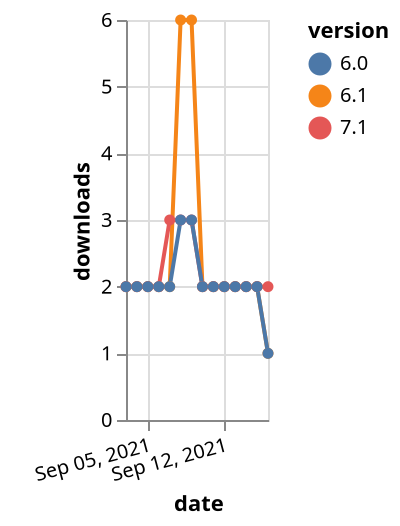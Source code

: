 {"$schema": "https://vega.github.io/schema/vega-lite/v5.json", "description": "A simple bar chart with embedded data.", "data": {"values": [{"date": "2021-09-03", "total": 2809, "delta": 2, "version": "6.1"}, {"date": "2021-09-04", "total": 2811, "delta": 2, "version": "6.1"}, {"date": "2021-09-05", "total": 2813, "delta": 2, "version": "6.1"}, {"date": "2021-09-06", "total": 2815, "delta": 2, "version": "6.1"}, {"date": "2021-09-07", "total": 2817, "delta": 2, "version": "6.1"}, {"date": "2021-09-08", "total": 2823, "delta": 6, "version": "6.1"}, {"date": "2021-09-09", "total": 2829, "delta": 6, "version": "6.1"}, {"date": "2021-09-10", "total": 2831, "delta": 2, "version": "6.1"}, {"date": "2021-09-11", "total": 2833, "delta": 2, "version": "6.1"}, {"date": "2021-09-12", "total": 2835, "delta": 2, "version": "6.1"}, {"date": "2021-09-13", "total": 2837, "delta": 2, "version": "6.1"}, {"date": "2021-09-14", "total": 2839, "delta": 2, "version": "6.1"}, {"date": "2021-09-15", "total": 2841, "delta": 2, "version": "6.1"}, {"date": "2021-09-16", "total": 2842, "delta": 1, "version": "6.1"}, {"date": "2021-09-03", "total": 1997, "delta": 2, "version": "7.1"}, {"date": "2021-09-04", "total": 1999, "delta": 2, "version": "7.1"}, {"date": "2021-09-05", "total": 2001, "delta": 2, "version": "7.1"}, {"date": "2021-09-06", "total": 2003, "delta": 2, "version": "7.1"}, {"date": "2021-09-07", "total": 2006, "delta": 3, "version": "7.1"}, {"date": "2021-09-08", "total": 2009, "delta": 3, "version": "7.1"}, {"date": "2021-09-09", "total": 2012, "delta": 3, "version": "7.1"}, {"date": "2021-09-10", "total": 2014, "delta": 2, "version": "7.1"}, {"date": "2021-09-11", "total": 2016, "delta": 2, "version": "7.1"}, {"date": "2021-09-12", "total": 2018, "delta": 2, "version": "7.1"}, {"date": "2021-09-13", "total": 2020, "delta": 2, "version": "7.1"}, {"date": "2021-09-14", "total": 2022, "delta": 2, "version": "7.1"}, {"date": "2021-09-15", "total": 2024, "delta": 2, "version": "7.1"}, {"date": "2021-09-16", "total": 2026, "delta": 2, "version": "7.1"}, {"date": "2021-09-03", "total": 2289, "delta": 2, "version": "6.0"}, {"date": "2021-09-04", "total": 2291, "delta": 2, "version": "6.0"}, {"date": "2021-09-05", "total": 2293, "delta": 2, "version": "6.0"}, {"date": "2021-09-06", "total": 2295, "delta": 2, "version": "6.0"}, {"date": "2021-09-07", "total": 2297, "delta": 2, "version": "6.0"}, {"date": "2021-09-08", "total": 2300, "delta": 3, "version": "6.0"}, {"date": "2021-09-09", "total": 2303, "delta": 3, "version": "6.0"}, {"date": "2021-09-10", "total": 2305, "delta": 2, "version": "6.0"}, {"date": "2021-09-11", "total": 2307, "delta": 2, "version": "6.0"}, {"date": "2021-09-12", "total": 2309, "delta": 2, "version": "6.0"}, {"date": "2021-09-13", "total": 2311, "delta": 2, "version": "6.0"}, {"date": "2021-09-14", "total": 2313, "delta": 2, "version": "6.0"}, {"date": "2021-09-15", "total": 2315, "delta": 2, "version": "6.0"}, {"date": "2021-09-16", "total": 2316, "delta": 1, "version": "6.0"}]}, "width": "container", "mark": {"type": "line", "point": {"filled": true}}, "encoding": {"x": {"field": "date", "type": "temporal", "timeUnit": "yearmonthdate", "title": "date", "axis": {"labelAngle": -15}}, "y": {"field": "delta", "type": "quantitative", "title": "downloads"}, "color": {"field": "version", "type": "nominal"}, "tooltip": {"field": "delta"}}}